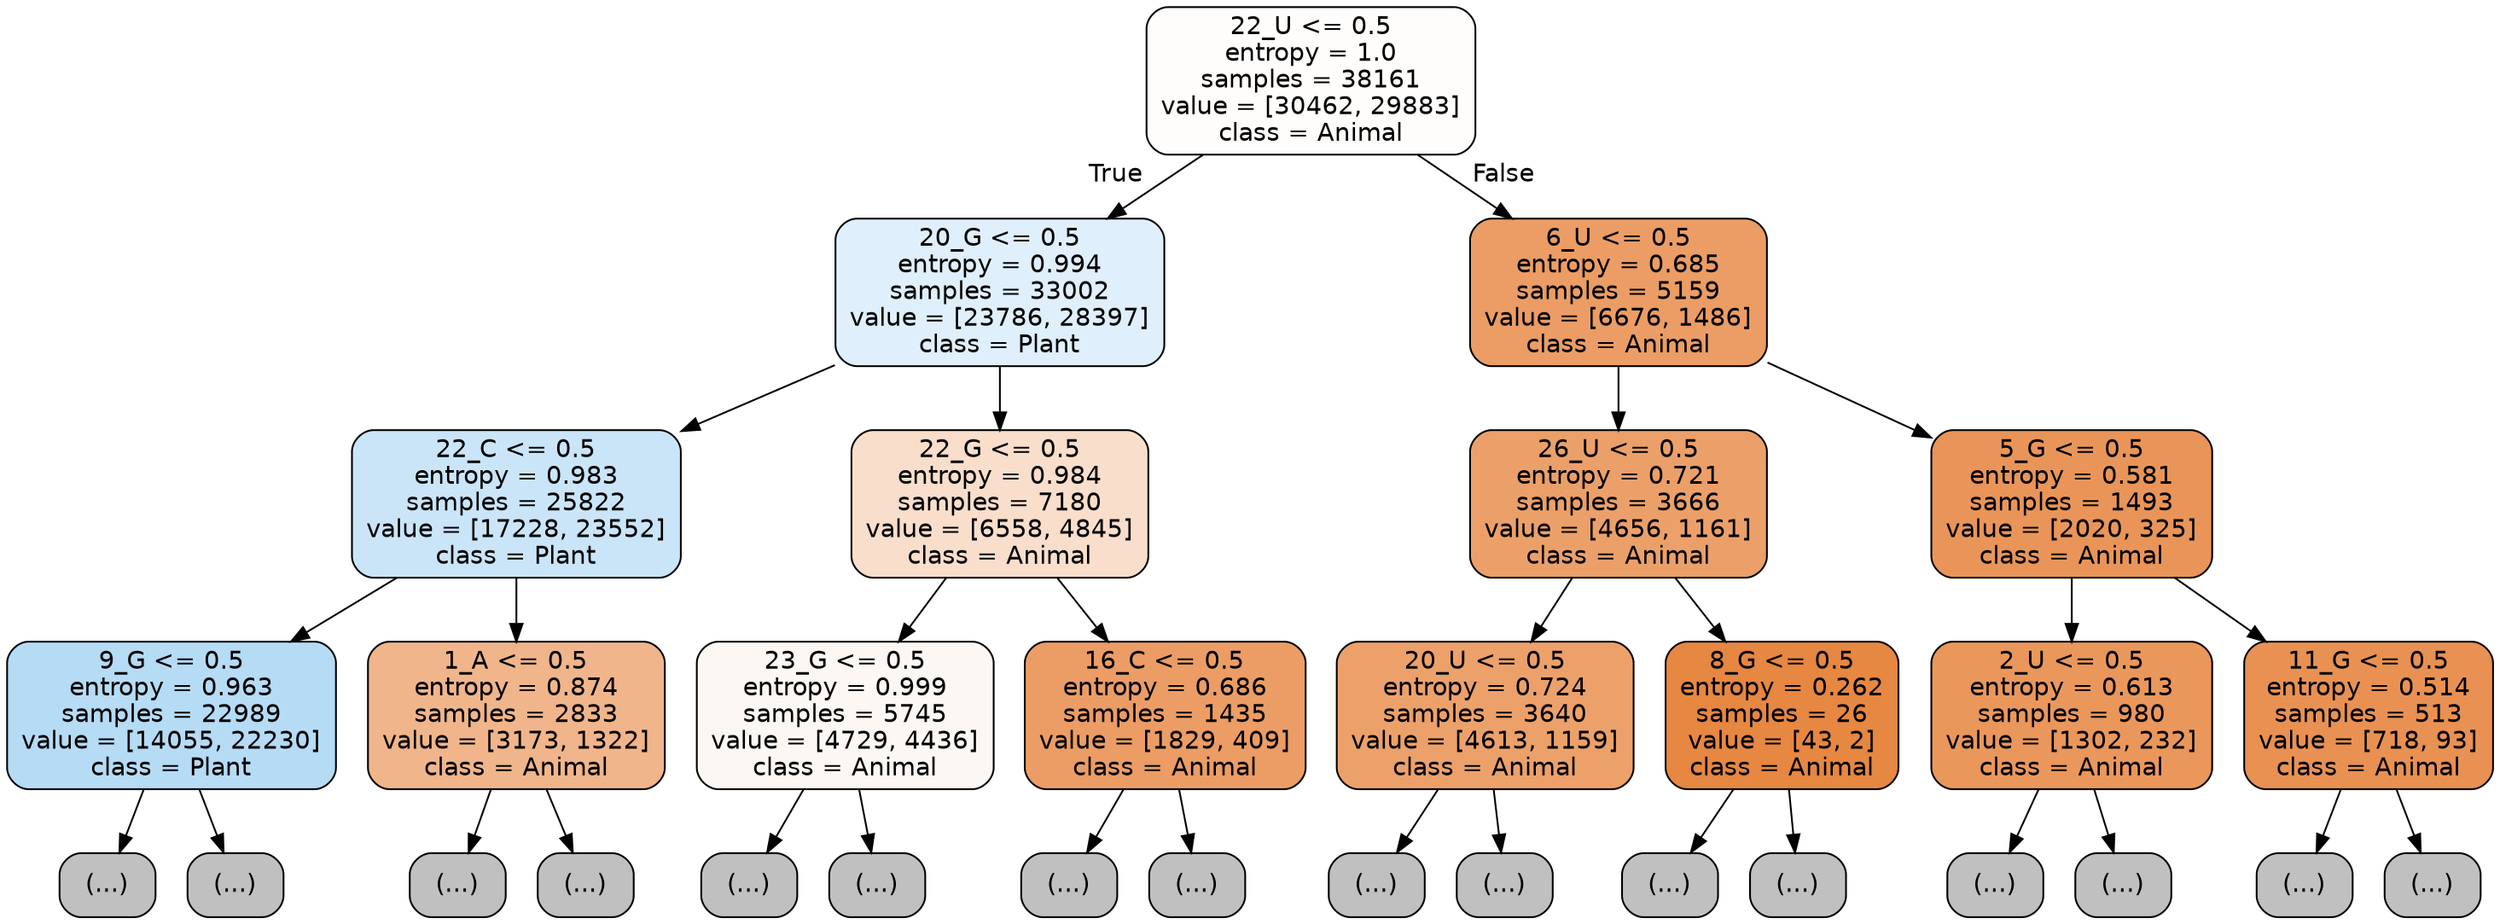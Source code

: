 digraph Tree {
node [shape=box, style="filled, rounded", color="black", fontname="helvetica"] ;
edge [fontname="helvetica"] ;
0 [label="22_U <= 0.5\nentropy = 1.0\nsamples = 38161\nvalue = [30462, 29883]\nclass = Animal", fillcolor="#fffdfb"] ;
1 [label="20_G <= 0.5\nentropy = 0.994\nsamples = 33002\nvalue = [23786, 28397]\nclass = Plant", fillcolor="#dfeffb"] ;
0 -> 1 [labeldistance=2.5, labelangle=45, headlabel="True"] ;
2 [label="22_C <= 0.5\nentropy = 0.983\nsamples = 25822\nvalue = [17228, 23552]\nclass = Plant", fillcolor="#cae5f8"] ;
1 -> 2 ;
3 [label="9_G <= 0.5\nentropy = 0.963\nsamples = 22989\nvalue = [14055, 22230]\nclass = Plant", fillcolor="#b6dbf5"] ;
2 -> 3 ;
4 [label="(...)", fillcolor="#C0C0C0"] ;
3 -> 4 ;
7153 [label="(...)", fillcolor="#C0C0C0"] ;
3 -> 7153 ;
9642 [label="1_A <= 0.5\nentropy = 0.874\nsamples = 2833\nvalue = [3173, 1322]\nclass = Animal", fillcolor="#f0b58b"] ;
2 -> 9642 ;
9643 [label="(...)", fillcolor="#C0C0C0"] ;
9642 -> 9643 ;
10730 [label="(...)", fillcolor="#C0C0C0"] ;
9642 -> 10730 ;
11011 [label="22_G <= 0.5\nentropy = 0.984\nsamples = 7180\nvalue = [6558, 4845]\nclass = Animal", fillcolor="#f8decb"] ;
1 -> 11011 ;
11012 [label="23_G <= 0.5\nentropy = 0.999\nsamples = 5745\nvalue = [4729, 4436]\nclass = Animal", fillcolor="#fdf7f3"] ;
11011 -> 11012 ;
11013 [label="(...)", fillcolor="#C0C0C0"] ;
11012 -> 11013 ;
14178 [label="(...)", fillcolor="#C0C0C0"] ;
11012 -> 14178 ;
14307 [label="16_C <= 0.5\nentropy = 0.686\nsamples = 1435\nvalue = [1829, 409]\nclass = Animal", fillcolor="#eb9d65"] ;
11011 -> 14307 ;
14308 [label="(...)", fillcolor="#C0C0C0"] ;
14307 -> 14308 ;
14689 [label="(...)", fillcolor="#C0C0C0"] ;
14307 -> 14689 ;
14788 [label="6_U <= 0.5\nentropy = 0.685\nsamples = 5159\nvalue = [6676, 1486]\nclass = Animal", fillcolor="#eb9d65"] ;
0 -> 14788 [labeldistance=2.5, labelangle=-45, headlabel="False"] ;
14789 [label="26_U <= 0.5\nentropy = 0.721\nsamples = 3666\nvalue = [4656, 1161]\nclass = Animal", fillcolor="#eba06a"] ;
14788 -> 14789 ;
14790 [label="20_U <= 0.5\nentropy = 0.724\nsamples = 3640\nvalue = [4613, 1159]\nclass = Animal", fillcolor="#eca16b"] ;
14789 -> 14790 ;
14791 [label="(...)", fillcolor="#C0C0C0"] ;
14790 -> 14791 ;
15884 [label="(...)", fillcolor="#C0C0C0"] ;
14790 -> 15884 ;
16263 [label="8_G <= 0.5\nentropy = 0.262\nsamples = 26\nvalue = [43, 2]\nclass = Animal", fillcolor="#e68742"] ;
14789 -> 16263 ;
16264 [label="(...)", fillcolor="#C0C0C0"] ;
16263 -> 16264 ;
16265 [label="(...)", fillcolor="#C0C0C0"] ;
16263 -> 16265 ;
16270 [label="5_G <= 0.5\nentropy = 0.581\nsamples = 1493\nvalue = [2020, 325]\nclass = Animal", fillcolor="#e99559"] ;
14788 -> 16270 ;
16271 [label="2_U <= 0.5\nentropy = 0.613\nsamples = 980\nvalue = [1302, 232]\nclass = Animal", fillcolor="#ea975c"] ;
16270 -> 16271 ;
16272 [label="(...)", fillcolor="#C0C0C0"] ;
16271 -> 16272 ;
16535 [label="(...)", fillcolor="#C0C0C0"] ;
16271 -> 16535 ;
16634 [label="11_G <= 0.5\nentropy = 0.514\nsamples = 513\nvalue = [718, 93]\nclass = Animal", fillcolor="#e89153"] ;
16270 -> 16634 ;
16635 [label="(...)", fillcolor="#C0C0C0"] ;
16634 -> 16635 ;
16748 [label="(...)", fillcolor="#C0C0C0"] ;
16634 -> 16748 ;
}